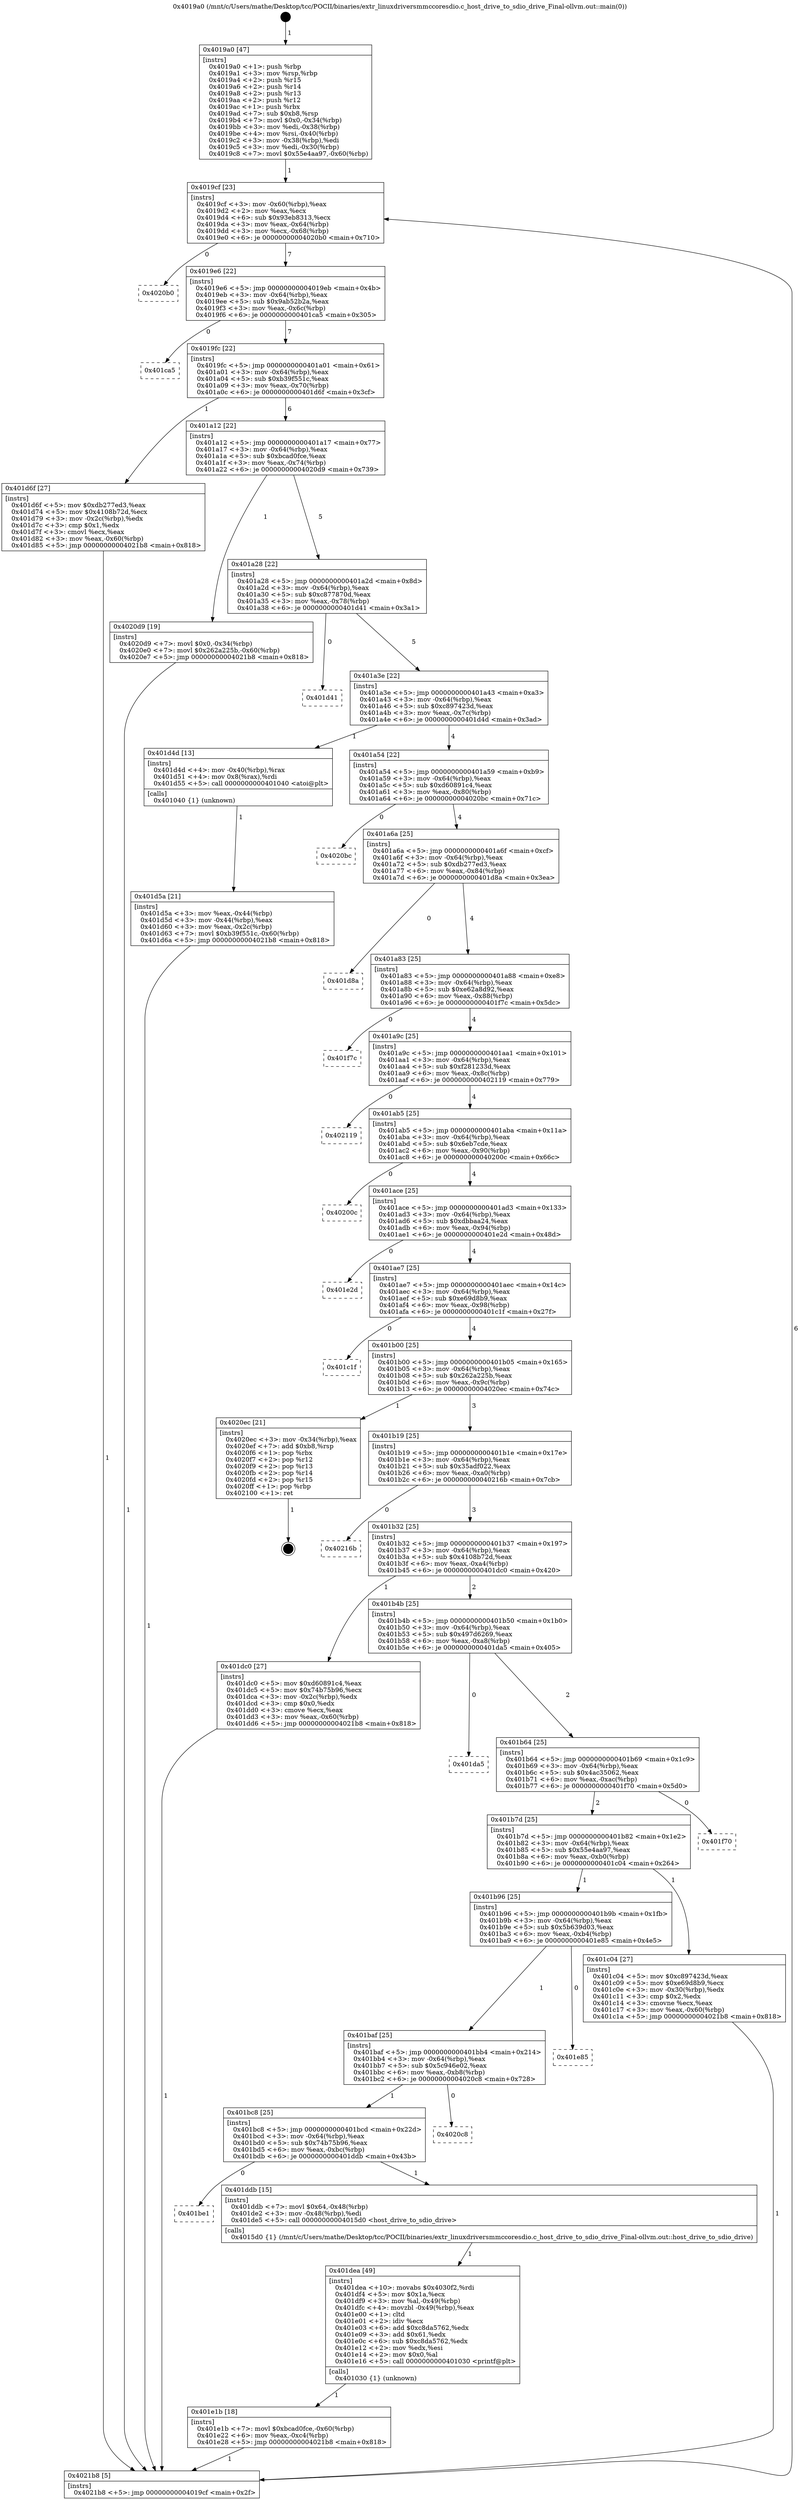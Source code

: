 digraph "0x4019a0" {
  label = "0x4019a0 (/mnt/c/Users/mathe/Desktop/tcc/POCII/binaries/extr_linuxdriversmmccoresdio.c_host_drive_to_sdio_drive_Final-ollvm.out::main(0))"
  labelloc = "t"
  node[shape=record]

  Entry [label="",width=0.3,height=0.3,shape=circle,fillcolor=black,style=filled]
  "0x4019cf" [label="{
     0x4019cf [23]\l
     | [instrs]\l
     &nbsp;&nbsp;0x4019cf \<+3\>: mov -0x60(%rbp),%eax\l
     &nbsp;&nbsp;0x4019d2 \<+2\>: mov %eax,%ecx\l
     &nbsp;&nbsp;0x4019d4 \<+6\>: sub $0x93eb8313,%ecx\l
     &nbsp;&nbsp;0x4019da \<+3\>: mov %eax,-0x64(%rbp)\l
     &nbsp;&nbsp;0x4019dd \<+3\>: mov %ecx,-0x68(%rbp)\l
     &nbsp;&nbsp;0x4019e0 \<+6\>: je 00000000004020b0 \<main+0x710\>\l
  }"]
  "0x4020b0" [label="{
     0x4020b0\l
  }", style=dashed]
  "0x4019e6" [label="{
     0x4019e6 [22]\l
     | [instrs]\l
     &nbsp;&nbsp;0x4019e6 \<+5\>: jmp 00000000004019eb \<main+0x4b\>\l
     &nbsp;&nbsp;0x4019eb \<+3\>: mov -0x64(%rbp),%eax\l
     &nbsp;&nbsp;0x4019ee \<+5\>: sub $0x9ab52b2a,%eax\l
     &nbsp;&nbsp;0x4019f3 \<+3\>: mov %eax,-0x6c(%rbp)\l
     &nbsp;&nbsp;0x4019f6 \<+6\>: je 0000000000401ca5 \<main+0x305\>\l
  }"]
  Exit [label="",width=0.3,height=0.3,shape=circle,fillcolor=black,style=filled,peripheries=2]
  "0x401ca5" [label="{
     0x401ca5\l
  }", style=dashed]
  "0x4019fc" [label="{
     0x4019fc [22]\l
     | [instrs]\l
     &nbsp;&nbsp;0x4019fc \<+5\>: jmp 0000000000401a01 \<main+0x61\>\l
     &nbsp;&nbsp;0x401a01 \<+3\>: mov -0x64(%rbp),%eax\l
     &nbsp;&nbsp;0x401a04 \<+5\>: sub $0xb39f551c,%eax\l
     &nbsp;&nbsp;0x401a09 \<+3\>: mov %eax,-0x70(%rbp)\l
     &nbsp;&nbsp;0x401a0c \<+6\>: je 0000000000401d6f \<main+0x3cf\>\l
  }"]
  "0x401e1b" [label="{
     0x401e1b [18]\l
     | [instrs]\l
     &nbsp;&nbsp;0x401e1b \<+7\>: movl $0xbcad0fce,-0x60(%rbp)\l
     &nbsp;&nbsp;0x401e22 \<+6\>: mov %eax,-0xc4(%rbp)\l
     &nbsp;&nbsp;0x401e28 \<+5\>: jmp 00000000004021b8 \<main+0x818\>\l
  }"]
  "0x401d6f" [label="{
     0x401d6f [27]\l
     | [instrs]\l
     &nbsp;&nbsp;0x401d6f \<+5\>: mov $0xdb277ed3,%eax\l
     &nbsp;&nbsp;0x401d74 \<+5\>: mov $0x4108b72d,%ecx\l
     &nbsp;&nbsp;0x401d79 \<+3\>: mov -0x2c(%rbp),%edx\l
     &nbsp;&nbsp;0x401d7c \<+3\>: cmp $0x1,%edx\l
     &nbsp;&nbsp;0x401d7f \<+3\>: cmovl %ecx,%eax\l
     &nbsp;&nbsp;0x401d82 \<+3\>: mov %eax,-0x60(%rbp)\l
     &nbsp;&nbsp;0x401d85 \<+5\>: jmp 00000000004021b8 \<main+0x818\>\l
  }"]
  "0x401a12" [label="{
     0x401a12 [22]\l
     | [instrs]\l
     &nbsp;&nbsp;0x401a12 \<+5\>: jmp 0000000000401a17 \<main+0x77\>\l
     &nbsp;&nbsp;0x401a17 \<+3\>: mov -0x64(%rbp),%eax\l
     &nbsp;&nbsp;0x401a1a \<+5\>: sub $0xbcad0fce,%eax\l
     &nbsp;&nbsp;0x401a1f \<+3\>: mov %eax,-0x74(%rbp)\l
     &nbsp;&nbsp;0x401a22 \<+6\>: je 00000000004020d9 \<main+0x739\>\l
  }"]
  "0x401dea" [label="{
     0x401dea [49]\l
     | [instrs]\l
     &nbsp;&nbsp;0x401dea \<+10\>: movabs $0x4030f2,%rdi\l
     &nbsp;&nbsp;0x401df4 \<+5\>: mov $0x1a,%ecx\l
     &nbsp;&nbsp;0x401df9 \<+3\>: mov %al,-0x49(%rbp)\l
     &nbsp;&nbsp;0x401dfc \<+4\>: movzbl -0x49(%rbp),%eax\l
     &nbsp;&nbsp;0x401e00 \<+1\>: cltd\l
     &nbsp;&nbsp;0x401e01 \<+2\>: idiv %ecx\l
     &nbsp;&nbsp;0x401e03 \<+6\>: add $0xc8da5762,%edx\l
     &nbsp;&nbsp;0x401e09 \<+3\>: add $0x61,%edx\l
     &nbsp;&nbsp;0x401e0c \<+6\>: sub $0xc8da5762,%edx\l
     &nbsp;&nbsp;0x401e12 \<+2\>: mov %edx,%esi\l
     &nbsp;&nbsp;0x401e14 \<+2\>: mov $0x0,%al\l
     &nbsp;&nbsp;0x401e16 \<+5\>: call 0000000000401030 \<printf@plt\>\l
     | [calls]\l
     &nbsp;&nbsp;0x401030 \{1\} (unknown)\l
  }"]
  "0x4020d9" [label="{
     0x4020d9 [19]\l
     | [instrs]\l
     &nbsp;&nbsp;0x4020d9 \<+7\>: movl $0x0,-0x34(%rbp)\l
     &nbsp;&nbsp;0x4020e0 \<+7\>: movl $0x262a225b,-0x60(%rbp)\l
     &nbsp;&nbsp;0x4020e7 \<+5\>: jmp 00000000004021b8 \<main+0x818\>\l
  }"]
  "0x401a28" [label="{
     0x401a28 [22]\l
     | [instrs]\l
     &nbsp;&nbsp;0x401a28 \<+5\>: jmp 0000000000401a2d \<main+0x8d\>\l
     &nbsp;&nbsp;0x401a2d \<+3\>: mov -0x64(%rbp),%eax\l
     &nbsp;&nbsp;0x401a30 \<+5\>: sub $0xc877870d,%eax\l
     &nbsp;&nbsp;0x401a35 \<+3\>: mov %eax,-0x78(%rbp)\l
     &nbsp;&nbsp;0x401a38 \<+6\>: je 0000000000401d41 \<main+0x3a1\>\l
  }"]
  "0x401be1" [label="{
     0x401be1\l
  }", style=dashed]
  "0x401d41" [label="{
     0x401d41\l
  }", style=dashed]
  "0x401a3e" [label="{
     0x401a3e [22]\l
     | [instrs]\l
     &nbsp;&nbsp;0x401a3e \<+5\>: jmp 0000000000401a43 \<main+0xa3\>\l
     &nbsp;&nbsp;0x401a43 \<+3\>: mov -0x64(%rbp),%eax\l
     &nbsp;&nbsp;0x401a46 \<+5\>: sub $0xc897423d,%eax\l
     &nbsp;&nbsp;0x401a4b \<+3\>: mov %eax,-0x7c(%rbp)\l
     &nbsp;&nbsp;0x401a4e \<+6\>: je 0000000000401d4d \<main+0x3ad\>\l
  }"]
  "0x401ddb" [label="{
     0x401ddb [15]\l
     | [instrs]\l
     &nbsp;&nbsp;0x401ddb \<+7\>: movl $0x64,-0x48(%rbp)\l
     &nbsp;&nbsp;0x401de2 \<+3\>: mov -0x48(%rbp),%edi\l
     &nbsp;&nbsp;0x401de5 \<+5\>: call 00000000004015d0 \<host_drive_to_sdio_drive\>\l
     | [calls]\l
     &nbsp;&nbsp;0x4015d0 \{1\} (/mnt/c/Users/mathe/Desktop/tcc/POCII/binaries/extr_linuxdriversmmccoresdio.c_host_drive_to_sdio_drive_Final-ollvm.out::host_drive_to_sdio_drive)\l
  }"]
  "0x401d4d" [label="{
     0x401d4d [13]\l
     | [instrs]\l
     &nbsp;&nbsp;0x401d4d \<+4\>: mov -0x40(%rbp),%rax\l
     &nbsp;&nbsp;0x401d51 \<+4\>: mov 0x8(%rax),%rdi\l
     &nbsp;&nbsp;0x401d55 \<+5\>: call 0000000000401040 \<atoi@plt\>\l
     | [calls]\l
     &nbsp;&nbsp;0x401040 \{1\} (unknown)\l
  }"]
  "0x401a54" [label="{
     0x401a54 [22]\l
     | [instrs]\l
     &nbsp;&nbsp;0x401a54 \<+5\>: jmp 0000000000401a59 \<main+0xb9\>\l
     &nbsp;&nbsp;0x401a59 \<+3\>: mov -0x64(%rbp),%eax\l
     &nbsp;&nbsp;0x401a5c \<+5\>: sub $0xd60891c4,%eax\l
     &nbsp;&nbsp;0x401a61 \<+3\>: mov %eax,-0x80(%rbp)\l
     &nbsp;&nbsp;0x401a64 \<+6\>: je 00000000004020bc \<main+0x71c\>\l
  }"]
  "0x401bc8" [label="{
     0x401bc8 [25]\l
     | [instrs]\l
     &nbsp;&nbsp;0x401bc8 \<+5\>: jmp 0000000000401bcd \<main+0x22d\>\l
     &nbsp;&nbsp;0x401bcd \<+3\>: mov -0x64(%rbp),%eax\l
     &nbsp;&nbsp;0x401bd0 \<+5\>: sub $0x74b75b96,%eax\l
     &nbsp;&nbsp;0x401bd5 \<+6\>: mov %eax,-0xbc(%rbp)\l
     &nbsp;&nbsp;0x401bdb \<+6\>: je 0000000000401ddb \<main+0x43b\>\l
  }"]
  "0x4020bc" [label="{
     0x4020bc\l
  }", style=dashed]
  "0x401a6a" [label="{
     0x401a6a [25]\l
     | [instrs]\l
     &nbsp;&nbsp;0x401a6a \<+5\>: jmp 0000000000401a6f \<main+0xcf\>\l
     &nbsp;&nbsp;0x401a6f \<+3\>: mov -0x64(%rbp),%eax\l
     &nbsp;&nbsp;0x401a72 \<+5\>: sub $0xdb277ed3,%eax\l
     &nbsp;&nbsp;0x401a77 \<+6\>: mov %eax,-0x84(%rbp)\l
     &nbsp;&nbsp;0x401a7d \<+6\>: je 0000000000401d8a \<main+0x3ea\>\l
  }"]
  "0x4020c8" [label="{
     0x4020c8\l
  }", style=dashed]
  "0x401d8a" [label="{
     0x401d8a\l
  }", style=dashed]
  "0x401a83" [label="{
     0x401a83 [25]\l
     | [instrs]\l
     &nbsp;&nbsp;0x401a83 \<+5\>: jmp 0000000000401a88 \<main+0xe8\>\l
     &nbsp;&nbsp;0x401a88 \<+3\>: mov -0x64(%rbp),%eax\l
     &nbsp;&nbsp;0x401a8b \<+5\>: sub $0xe62a8d92,%eax\l
     &nbsp;&nbsp;0x401a90 \<+6\>: mov %eax,-0x88(%rbp)\l
     &nbsp;&nbsp;0x401a96 \<+6\>: je 0000000000401f7c \<main+0x5dc\>\l
  }"]
  "0x401baf" [label="{
     0x401baf [25]\l
     | [instrs]\l
     &nbsp;&nbsp;0x401baf \<+5\>: jmp 0000000000401bb4 \<main+0x214\>\l
     &nbsp;&nbsp;0x401bb4 \<+3\>: mov -0x64(%rbp),%eax\l
     &nbsp;&nbsp;0x401bb7 \<+5\>: sub $0x5c946e02,%eax\l
     &nbsp;&nbsp;0x401bbc \<+6\>: mov %eax,-0xb8(%rbp)\l
     &nbsp;&nbsp;0x401bc2 \<+6\>: je 00000000004020c8 \<main+0x728\>\l
  }"]
  "0x401f7c" [label="{
     0x401f7c\l
  }", style=dashed]
  "0x401a9c" [label="{
     0x401a9c [25]\l
     | [instrs]\l
     &nbsp;&nbsp;0x401a9c \<+5\>: jmp 0000000000401aa1 \<main+0x101\>\l
     &nbsp;&nbsp;0x401aa1 \<+3\>: mov -0x64(%rbp),%eax\l
     &nbsp;&nbsp;0x401aa4 \<+5\>: sub $0xf281233d,%eax\l
     &nbsp;&nbsp;0x401aa9 \<+6\>: mov %eax,-0x8c(%rbp)\l
     &nbsp;&nbsp;0x401aaf \<+6\>: je 0000000000402119 \<main+0x779\>\l
  }"]
  "0x401e85" [label="{
     0x401e85\l
  }", style=dashed]
  "0x402119" [label="{
     0x402119\l
  }", style=dashed]
  "0x401ab5" [label="{
     0x401ab5 [25]\l
     | [instrs]\l
     &nbsp;&nbsp;0x401ab5 \<+5\>: jmp 0000000000401aba \<main+0x11a\>\l
     &nbsp;&nbsp;0x401aba \<+3\>: mov -0x64(%rbp),%eax\l
     &nbsp;&nbsp;0x401abd \<+5\>: sub $0x6eb7cde,%eax\l
     &nbsp;&nbsp;0x401ac2 \<+6\>: mov %eax,-0x90(%rbp)\l
     &nbsp;&nbsp;0x401ac8 \<+6\>: je 000000000040200c \<main+0x66c\>\l
  }"]
  "0x401d5a" [label="{
     0x401d5a [21]\l
     | [instrs]\l
     &nbsp;&nbsp;0x401d5a \<+3\>: mov %eax,-0x44(%rbp)\l
     &nbsp;&nbsp;0x401d5d \<+3\>: mov -0x44(%rbp),%eax\l
     &nbsp;&nbsp;0x401d60 \<+3\>: mov %eax,-0x2c(%rbp)\l
     &nbsp;&nbsp;0x401d63 \<+7\>: movl $0xb39f551c,-0x60(%rbp)\l
     &nbsp;&nbsp;0x401d6a \<+5\>: jmp 00000000004021b8 \<main+0x818\>\l
  }"]
  "0x40200c" [label="{
     0x40200c\l
  }", style=dashed]
  "0x401ace" [label="{
     0x401ace [25]\l
     | [instrs]\l
     &nbsp;&nbsp;0x401ace \<+5\>: jmp 0000000000401ad3 \<main+0x133\>\l
     &nbsp;&nbsp;0x401ad3 \<+3\>: mov -0x64(%rbp),%eax\l
     &nbsp;&nbsp;0x401ad6 \<+5\>: sub $0xdbbaa24,%eax\l
     &nbsp;&nbsp;0x401adb \<+6\>: mov %eax,-0x94(%rbp)\l
     &nbsp;&nbsp;0x401ae1 \<+6\>: je 0000000000401e2d \<main+0x48d\>\l
  }"]
  "0x4019a0" [label="{
     0x4019a0 [47]\l
     | [instrs]\l
     &nbsp;&nbsp;0x4019a0 \<+1\>: push %rbp\l
     &nbsp;&nbsp;0x4019a1 \<+3\>: mov %rsp,%rbp\l
     &nbsp;&nbsp;0x4019a4 \<+2\>: push %r15\l
     &nbsp;&nbsp;0x4019a6 \<+2\>: push %r14\l
     &nbsp;&nbsp;0x4019a8 \<+2\>: push %r13\l
     &nbsp;&nbsp;0x4019aa \<+2\>: push %r12\l
     &nbsp;&nbsp;0x4019ac \<+1\>: push %rbx\l
     &nbsp;&nbsp;0x4019ad \<+7\>: sub $0xb8,%rsp\l
     &nbsp;&nbsp;0x4019b4 \<+7\>: movl $0x0,-0x34(%rbp)\l
     &nbsp;&nbsp;0x4019bb \<+3\>: mov %edi,-0x38(%rbp)\l
     &nbsp;&nbsp;0x4019be \<+4\>: mov %rsi,-0x40(%rbp)\l
     &nbsp;&nbsp;0x4019c2 \<+3\>: mov -0x38(%rbp),%edi\l
     &nbsp;&nbsp;0x4019c5 \<+3\>: mov %edi,-0x30(%rbp)\l
     &nbsp;&nbsp;0x4019c8 \<+7\>: movl $0x55e4aa97,-0x60(%rbp)\l
  }"]
  "0x401e2d" [label="{
     0x401e2d\l
  }", style=dashed]
  "0x401ae7" [label="{
     0x401ae7 [25]\l
     | [instrs]\l
     &nbsp;&nbsp;0x401ae7 \<+5\>: jmp 0000000000401aec \<main+0x14c\>\l
     &nbsp;&nbsp;0x401aec \<+3\>: mov -0x64(%rbp),%eax\l
     &nbsp;&nbsp;0x401aef \<+5\>: sub $0xe69d8b9,%eax\l
     &nbsp;&nbsp;0x401af4 \<+6\>: mov %eax,-0x98(%rbp)\l
     &nbsp;&nbsp;0x401afa \<+6\>: je 0000000000401c1f \<main+0x27f\>\l
  }"]
  "0x4021b8" [label="{
     0x4021b8 [5]\l
     | [instrs]\l
     &nbsp;&nbsp;0x4021b8 \<+5\>: jmp 00000000004019cf \<main+0x2f\>\l
  }"]
  "0x401c1f" [label="{
     0x401c1f\l
  }", style=dashed]
  "0x401b00" [label="{
     0x401b00 [25]\l
     | [instrs]\l
     &nbsp;&nbsp;0x401b00 \<+5\>: jmp 0000000000401b05 \<main+0x165\>\l
     &nbsp;&nbsp;0x401b05 \<+3\>: mov -0x64(%rbp),%eax\l
     &nbsp;&nbsp;0x401b08 \<+5\>: sub $0x262a225b,%eax\l
     &nbsp;&nbsp;0x401b0d \<+6\>: mov %eax,-0x9c(%rbp)\l
     &nbsp;&nbsp;0x401b13 \<+6\>: je 00000000004020ec \<main+0x74c\>\l
  }"]
  "0x401b96" [label="{
     0x401b96 [25]\l
     | [instrs]\l
     &nbsp;&nbsp;0x401b96 \<+5\>: jmp 0000000000401b9b \<main+0x1fb\>\l
     &nbsp;&nbsp;0x401b9b \<+3\>: mov -0x64(%rbp),%eax\l
     &nbsp;&nbsp;0x401b9e \<+5\>: sub $0x5b639d03,%eax\l
     &nbsp;&nbsp;0x401ba3 \<+6\>: mov %eax,-0xb4(%rbp)\l
     &nbsp;&nbsp;0x401ba9 \<+6\>: je 0000000000401e85 \<main+0x4e5\>\l
  }"]
  "0x4020ec" [label="{
     0x4020ec [21]\l
     | [instrs]\l
     &nbsp;&nbsp;0x4020ec \<+3\>: mov -0x34(%rbp),%eax\l
     &nbsp;&nbsp;0x4020ef \<+7\>: add $0xb8,%rsp\l
     &nbsp;&nbsp;0x4020f6 \<+1\>: pop %rbx\l
     &nbsp;&nbsp;0x4020f7 \<+2\>: pop %r12\l
     &nbsp;&nbsp;0x4020f9 \<+2\>: pop %r13\l
     &nbsp;&nbsp;0x4020fb \<+2\>: pop %r14\l
     &nbsp;&nbsp;0x4020fd \<+2\>: pop %r15\l
     &nbsp;&nbsp;0x4020ff \<+1\>: pop %rbp\l
     &nbsp;&nbsp;0x402100 \<+1\>: ret\l
  }"]
  "0x401b19" [label="{
     0x401b19 [25]\l
     | [instrs]\l
     &nbsp;&nbsp;0x401b19 \<+5\>: jmp 0000000000401b1e \<main+0x17e\>\l
     &nbsp;&nbsp;0x401b1e \<+3\>: mov -0x64(%rbp),%eax\l
     &nbsp;&nbsp;0x401b21 \<+5\>: sub $0x35adf022,%eax\l
     &nbsp;&nbsp;0x401b26 \<+6\>: mov %eax,-0xa0(%rbp)\l
     &nbsp;&nbsp;0x401b2c \<+6\>: je 000000000040216b \<main+0x7cb\>\l
  }"]
  "0x401c04" [label="{
     0x401c04 [27]\l
     | [instrs]\l
     &nbsp;&nbsp;0x401c04 \<+5\>: mov $0xc897423d,%eax\l
     &nbsp;&nbsp;0x401c09 \<+5\>: mov $0xe69d8b9,%ecx\l
     &nbsp;&nbsp;0x401c0e \<+3\>: mov -0x30(%rbp),%edx\l
     &nbsp;&nbsp;0x401c11 \<+3\>: cmp $0x2,%edx\l
     &nbsp;&nbsp;0x401c14 \<+3\>: cmovne %ecx,%eax\l
     &nbsp;&nbsp;0x401c17 \<+3\>: mov %eax,-0x60(%rbp)\l
     &nbsp;&nbsp;0x401c1a \<+5\>: jmp 00000000004021b8 \<main+0x818\>\l
  }"]
  "0x40216b" [label="{
     0x40216b\l
  }", style=dashed]
  "0x401b32" [label="{
     0x401b32 [25]\l
     | [instrs]\l
     &nbsp;&nbsp;0x401b32 \<+5\>: jmp 0000000000401b37 \<main+0x197\>\l
     &nbsp;&nbsp;0x401b37 \<+3\>: mov -0x64(%rbp),%eax\l
     &nbsp;&nbsp;0x401b3a \<+5\>: sub $0x4108b72d,%eax\l
     &nbsp;&nbsp;0x401b3f \<+6\>: mov %eax,-0xa4(%rbp)\l
     &nbsp;&nbsp;0x401b45 \<+6\>: je 0000000000401dc0 \<main+0x420\>\l
  }"]
  "0x401b7d" [label="{
     0x401b7d [25]\l
     | [instrs]\l
     &nbsp;&nbsp;0x401b7d \<+5\>: jmp 0000000000401b82 \<main+0x1e2\>\l
     &nbsp;&nbsp;0x401b82 \<+3\>: mov -0x64(%rbp),%eax\l
     &nbsp;&nbsp;0x401b85 \<+5\>: sub $0x55e4aa97,%eax\l
     &nbsp;&nbsp;0x401b8a \<+6\>: mov %eax,-0xb0(%rbp)\l
     &nbsp;&nbsp;0x401b90 \<+6\>: je 0000000000401c04 \<main+0x264\>\l
  }"]
  "0x401dc0" [label="{
     0x401dc0 [27]\l
     | [instrs]\l
     &nbsp;&nbsp;0x401dc0 \<+5\>: mov $0xd60891c4,%eax\l
     &nbsp;&nbsp;0x401dc5 \<+5\>: mov $0x74b75b96,%ecx\l
     &nbsp;&nbsp;0x401dca \<+3\>: mov -0x2c(%rbp),%edx\l
     &nbsp;&nbsp;0x401dcd \<+3\>: cmp $0x0,%edx\l
     &nbsp;&nbsp;0x401dd0 \<+3\>: cmove %ecx,%eax\l
     &nbsp;&nbsp;0x401dd3 \<+3\>: mov %eax,-0x60(%rbp)\l
     &nbsp;&nbsp;0x401dd6 \<+5\>: jmp 00000000004021b8 \<main+0x818\>\l
  }"]
  "0x401b4b" [label="{
     0x401b4b [25]\l
     | [instrs]\l
     &nbsp;&nbsp;0x401b4b \<+5\>: jmp 0000000000401b50 \<main+0x1b0\>\l
     &nbsp;&nbsp;0x401b50 \<+3\>: mov -0x64(%rbp),%eax\l
     &nbsp;&nbsp;0x401b53 \<+5\>: sub $0x497d6269,%eax\l
     &nbsp;&nbsp;0x401b58 \<+6\>: mov %eax,-0xa8(%rbp)\l
     &nbsp;&nbsp;0x401b5e \<+6\>: je 0000000000401da5 \<main+0x405\>\l
  }"]
  "0x401f70" [label="{
     0x401f70\l
  }", style=dashed]
  "0x401da5" [label="{
     0x401da5\l
  }", style=dashed]
  "0x401b64" [label="{
     0x401b64 [25]\l
     | [instrs]\l
     &nbsp;&nbsp;0x401b64 \<+5\>: jmp 0000000000401b69 \<main+0x1c9\>\l
     &nbsp;&nbsp;0x401b69 \<+3\>: mov -0x64(%rbp),%eax\l
     &nbsp;&nbsp;0x401b6c \<+5\>: sub $0x4ac35062,%eax\l
     &nbsp;&nbsp;0x401b71 \<+6\>: mov %eax,-0xac(%rbp)\l
     &nbsp;&nbsp;0x401b77 \<+6\>: je 0000000000401f70 \<main+0x5d0\>\l
  }"]
  Entry -> "0x4019a0" [label=" 1"]
  "0x4019cf" -> "0x4020b0" [label=" 0"]
  "0x4019cf" -> "0x4019e6" [label=" 7"]
  "0x4020ec" -> Exit [label=" 1"]
  "0x4019e6" -> "0x401ca5" [label=" 0"]
  "0x4019e6" -> "0x4019fc" [label=" 7"]
  "0x4020d9" -> "0x4021b8" [label=" 1"]
  "0x4019fc" -> "0x401d6f" [label=" 1"]
  "0x4019fc" -> "0x401a12" [label=" 6"]
  "0x401e1b" -> "0x4021b8" [label=" 1"]
  "0x401a12" -> "0x4020d9" [label=" 1"]
  "0x401a12" -> "0x401a28" [label=" 5"]
  "0x401dea" -> "0x401e1b" [label=" 1"]
  "0x401a28" -> "0x401d41" [label=" 0"]
  "0x401a28" -> "0x401a3e" [label=" 5"]
  "0x401ddb" -> "0x401dea" [label=" 1"]
  "0x401a3e" -> "0x401d4d" [label=" 1"]
  "0x401a3e" -> "0x401a54" [label=" 4"]
  "0x401bc8" -> "0x401be1" [label=" 0"]
  "0x401a54" -> "0x4020bc" [label=" 0"]
  "0x401a54" -> "0x401a6a" [label=" 4"]
  "0x401bc8" -> "0x401ddb" [label=" 1"]
  "0x401a6a" -> "0x401d8a" [label=" 0"]
  "0x401a6a" -> "0x401a83" [label=" 4"]
  "0x401baf" -> "0x401bc8" [label=" 1"]
  "0x401a83" -> "0x401f7c" [label=" 0"]
  "0x401a83" -> "0x401a9c" [label=" 4"]
  "0x401baf" -> "0x4020c8" [label=" 0"]
  "0x401a9c" -> "0x402119" [label=" 0"]
  "0x401a9c" -> "0x401ab5" [label=" 4"]
  "0x401b96" -> "0x401baf" [label=" 1"]
  "0x401ab5" -> "0x40200c" [label=" 0"]
  "0x401ab5" -> "0x401ace" [label=" 4"]
  "0x401b96" -> "0x401e85" [label=" 0"]
  "0x401ace" -> "0x401e2d" [label=" 0"]
  "0x401ace" -> "0x401ae7" [label=" 4"]
  "0x401dc0" -> "0x4021b8" [label=" 1"]
  "0x401ae7" -> "0x401c1f" [label=" 0"]
  "0x401ae7" -> "0x401b00" [label=" 4"]
  "0x401d6f" -> "0x4021b8" [label=" 1"]
  "0x401b00" -> "0x4020ec" [label=" 1"]
  "0x401b00" -> "0x401b19" [label=" 3"]
  "0x401d5a" -> "0x4021b8" [label=" 1"]
  "0x401b19" -> "0x40216b" [label=" 0"]
  "0x401b19" -> "0x401b32" [label=" 3"]
  "0x401d4d" -> "0x401d5a" [label=" 1"]
  "0x401b32" -> "0x401dc0" [label=" 1"]
  "0x401b32" -> "0x401b4b" [label=" 2"]
  "0x4019a0" -> "0x4019cf" [label=" 1"]
  "0x401b4b" -> "0x401da5" [label=" 0"]
  "0x401b4b" -> "0x401b64" [label=" 2"]
  "0x401c04" -> "0x4021b8" [label=" 1"]
  "0x401b64" -> "0x401f70" [label=" 0"]
  "0x401b64" -> "0x401b7d" [label=" 2"]
  "0x4021b8" -> "0x4019cf" [label=" 6"]
  "0x401b7d" -> "0x401c04" [label=" 1"]
  "0x401b7d" -> "0x401b96" [label=" 1"]
}
